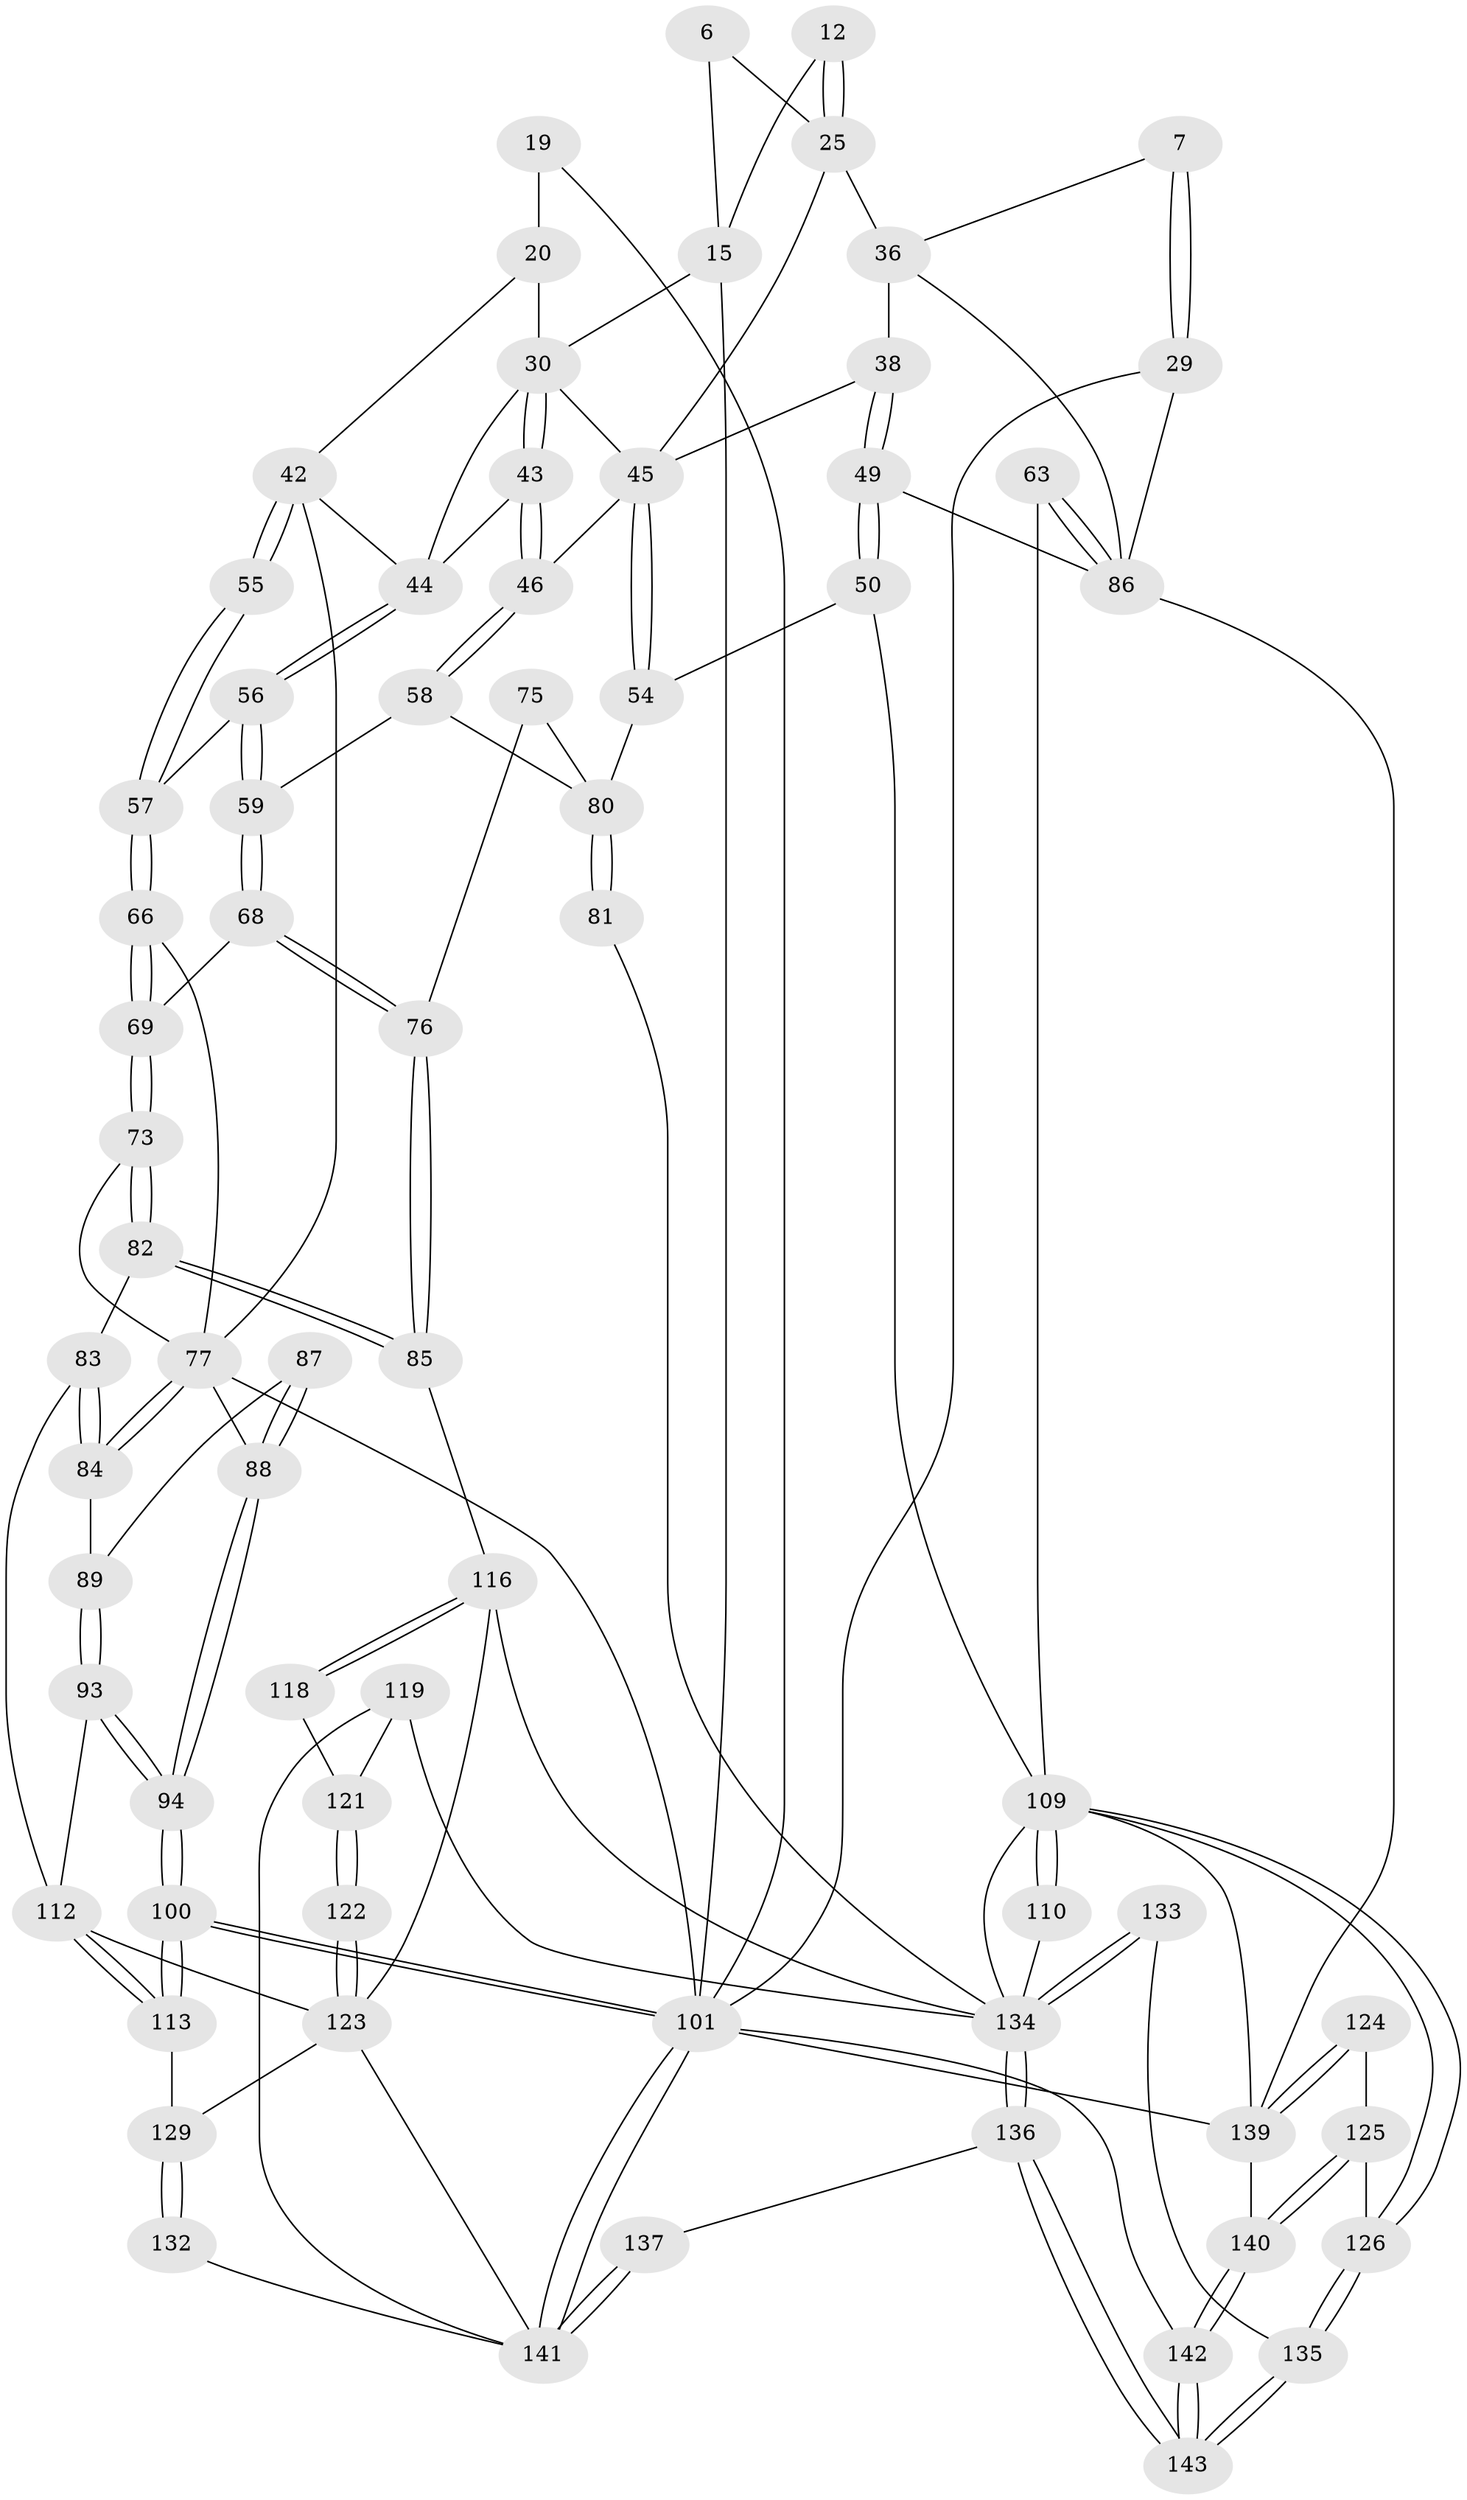 // original degree distribution, {3: 0.027972027972027972, 5: 0.5454545454545454, 4: 0.2097902097902098, 6: 0.21678321678321677}
// Generated by graph-tools (version 1.1) at 2025/01/03/09/25 05:01:20]
// undirected, 71 vertices, 165 edges
graph export_dot {
graph [start="1"]
  node [color=gray90,style=filled];
  6 [pos="+0.622391510274548+0"];
  7 [pos="+0.8945798471008927+0.12339375781171666"];
  12 [pos="+0.541786823836379+0.11762603581438573"];
  15 [pos="+0.35108807314366547+0.14303440353955987",super="+14+13"];
  19 [pos="+0.09255858728929293+0"];
  20 [pos="+0.14298765656050064+0.17748914899203183",super="+18"];
  25 [pos="+0.6212005736202609+0.23407667507825303",super="+10+11"];
  29 [pos="+1+0.0049758184201495",super="+1"];
  30 [pos="+0.41735560333951677+0.28179635745685394",super="+28+17"];
  36 [pos="+0.9185885250332508+0.2707456342988083",super="+31"];
  38 [pos="+0.8260349618537556+0.3291628374361756",super="+34+37"];
  42 [pos="+0.23362134385551567+0.32829967656690895",super="+21+22"];
  43 [pos="+0.4128910252115726+0.3038112602667318"];
  44 [pos="+0.2568127396472869+0.3456358277313037",super="+41"];
  45 [pos="+0.48245829201002427+0.3887124439180608",super="+27+35"];
  46 [pos="+0.4240670657592866+0.37215208520647597"];
  49 [pos="+0.8298373762985322+0.42722473822859797",super="+48"];
  50 [pos="+0.7271144147487941+0.5327106619051292"];
  54 [pos="+0.5377142537083656+0.45356599769077116",super="+53+51"];
  55 [pos="+0.1259033702307383+0.36554802729616337"];
  56 [pos="+0.2771136463165277+0.432725495132724"];
  57 [pos="+0.164830467541301+0.45659321342920883"];
  58 [pos="+0.3807960553532531+0.4301450768530508"];
  59 [pos="+0.29017389280504724+0.4440140751203717"];
  63 [pos="+0.8386317747169827+0.5783986170307918"];
  66 [pos="+0.15094457139525636+0.4746638611479083"];
  68 [pos="+0.2875951287795458+0.5141691585643742"];
  69 [pos="+0.17211286737139583+0.5314014381707614"];
  73 [pos="+0.1691017041242757+0.5836670691313844"];
  75 [pos="+0.35377511931469935+0.5695140267924402"];
  76 [pos="+0.29554514391996534+0.5545070807389071"];
  77 [pos="+0.10651204513060993+0.5582860436756638",super="+74+70+67"];
  80 [pos="+0.5090054443505652+0.6222533403045074",super="+60+79"];
  81 [pos="+0.4673067161219994+0.725805033947479"];
  82 [pos="+0.18643614735464598+0.6279443016750549"];
  83 [pos="+0.15675316018130286+0.6400686545272662"];
  84 [pos="+0.08707184244400386+0.6213204858114131"];
  85 [pos="+0.23606068732681817+0.6438573724012039"];
  86 [pos="+1+0.5314831149646356",super="+40+47"];
  87 [pos="+0.054020628273411225+0.5815756240655793"];
  88 [pos="+0+0.5433360520971042",super="+78"];
  89 [pos="+0.06548053368917338+0.6204267461118098"];
  93 [pos="+0.02512772018168691+0.6613603551467235"];
  94 [pos="+0+0.6094494948567185"];
  100 [pos="+0+0.8532413265583705"];
  101 [pos="+0+1",super="+4+97"];
  109 [pos="+0.7513332090450257+0.7960281851807689",super="+108+64+65+102"];
  110 [pos="+0.7434625193499228+0.7957154047436172"];
  112 [pos="+0.010114273373792344+0.7843388125951138",super="+96+95"];
  113 [pos="+0+0.8425468574443311"];
  116 [pos="+0.15701413770260936+0.8407319123557623",super="+106+105"];
  118 [pos="+0.20393490499893252+0.8101718930355065"];
  119 [pos="+0.33387646519580694+0.8323833436155113"];
  121 [pos="+0.20526989949424831+0.815632978688772",super="+120"];
  122 [pos="+0.18769074337478736+0.8864870549197178"];
  123 [pos="+0.18450135780193094+0.8909102265416023",super="+117+115+107"];
  124 [pos="+0.911283392517751+0.8902919137071694"];
  125 [pos="+0.8982328487958119+0.8991035425988767"];
  126 [pos="+0.7878349477226364+0.9236525658890099"];
  129 [pos="+0+0.8562950756688575",super="+128"];
  132 [pos="+0.10638122181750106+0.9755156167008032"];
  133 [pos="+0.6546851057095054+0.8938434200185555"];
  134 [pos="+0.5249805256571672+0.9683058527850957",super="+127"];
  135 [pos="+0.7641654713090187+0.978406005011637"];
  136 [pos="+0.5068176832657043+1"];
  137 [pos="+0.47772825826319665+1"];
  139 [pos="+0.9593193081484338+0.9121395066619337",super="+98+111"];
  140 [pos="+0.903655008326469+1"];
  141 [pos="+0.06866411214640727+1",super="+131+138"];
  142 [pos="+0.8798787082414297+1"];
  143 [pos="+0.7157673802464998+1"];
  6 -- 25;
  6 -- 15;
  7 -- 29 [weight=2];
  7 -- 29;
  7 -- 36;
  12 -- 25 [weight=2];
  12 -- 25;
  12 -- 15;
  15 -- 101 [weight=2];
  15 -- 30 [weight=2];
  19 -- 20 [weight=2];
  19 -- 101;
  20 -- 42;
  20 -- 30;
  25 -- 45;
  25 -- 36;
  29 -- 101 [weight=2];
  29 -- 86;
  30 -- 43;
  30 -- 43;
  30 -- 45;
  30 -- 44;
  36 -- 38 [weight=2];
  36 -- 86;
  38 -- 49 [weight=2];
  38 -- 49;
  38 -- 45;
  42 -- 55 [weight=2];
  42 -- 55;
  42 -- 77;
  42 -- 44;
  43 -- 44;
  43 -- 46;
  43 -- 46;
  44 -- 56;
  44 -- 56;
  45 -- 46;
  45 -- 54 [weight=3];
  45 -- 54;
  46 -- 58;
  46 -- 58;
  49 -- 50;
  49 -- 50;
  49 -- 86;
  50 -- 109;
  50 -- 54;
  54 -- 80 [weight=2];
  55 -- 57;
  55 -- 57;
  56 -- 57;
  56 -- 59;
  56 -- 59;
  57 -- 66;
  57 -- 66;
  58 -- 59;
  58 -- 80;
  59 -- 68;
  59 -- 68;
  63 -- 86 [weight=2];
  63 -- 86;
  63 -- 109;
  66 -- 69;
  66 -- 69;
  66 -- 77;
  68 -- 69;
  68 -- 76;
  68 -- 76;
  69 -- 73;
  69 -- 73;
  73 -- 82;
  73 -- 82;
  73 -- 77;
  75 -- 76;
  75 -- 80 [weight=2];
  76 -- 85;
  76 -- 85;
  77 -- 84;
  77 -- 84;
  77 -- 88 [weight=3];
  77 -- 101;
  80 -- 81 [weight=2];
  80 -- 81;
  81 -- 134;
  82 -- 83;
  82 -- 85;
  82 -- 85;
  83 -- 84;
  83 -- 84;
  83 -- 112;
  84 -- 89;
  85 -- 116;
  86 -- 139;
  87 -- 88 [weight=2];
  87 -- 88;
  87 -- 89;
  88 -- 94;
  88 -- 94;
  89 -- 93;
  89 -- 93;
  93 -- 94;
  93 -- 94;
  93 -- 112;
  94 -- 100;
  94 -- 100;
  100 -- 101;
  100 -- 101;
  100 -- 113;
  100 -- 113;
  101 -- 141;
  101 -- 141;
  101 -- 142;
  101 -- 139;
  109 -- 110 [weight=2];
  109 -- 110;
  109 -- 126;
  109 -- 126;
  109 -- 139;
  109 -- 134;
  110 -- 134;
  112 -- 113;
  112 -- 113;
  112 -- 123 [weight=2];
  113 -- 129;
  116 -- 118 [weight=2];
  116 -- 118;
  116 -- 134;
  116 -- 123 [weight=2];
  118 -- 121;
  119 -- 121;
  119 -- 134;
  119 -- 141;
  121 -- 122 [weight=2];
  121 -- 122;
  122 -- 123;
  122 -- 123;
  123 -- 141;
  123 -- 129;
  124 -- 125;
  124 -- 139 [weight=2];
  124 -- 139;
  125 -- 126;
  125 -- 140;
  125 -- 140;
  126 -- 135;
  126 -- 135;
  129 -- 132 [weight=2];
  129 -- 132;
  132 -- 141;
  133 -- 134 [weight=2];
  133 -- 134;
  133 -- 135;
  134 -- 136;
  134 -- 136;
  135 -- 143;
  135 -- 143;
  136 -- 137;
  136 -- 143;
  136 -- 143;
  137 -- 141 [weight=2];
  137 -- 141;
  139 -- 140;
  140 -- 142;
  140 -- 142;
  142 -- 143;
  142 -- 143;
}
